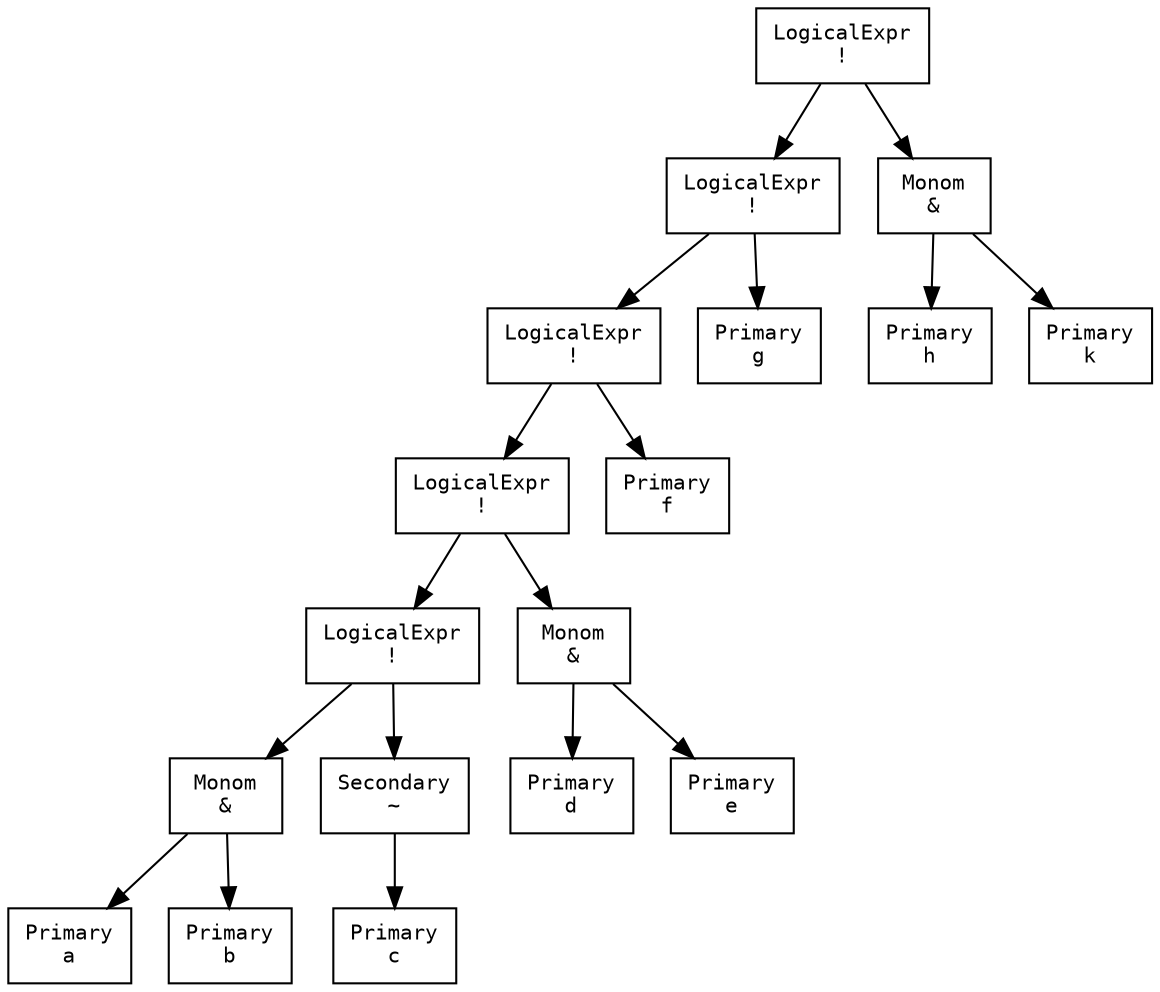 digraph AST {
  node [shape=box, fontname="Courier", fontsize=10];
  edge [fontname="Courier", fontsize=10];

  node0 [label="LogicalExpr\n!"];
  node1 [label="LogicalExpr\n!"];
  node2 [label="LogicalExpr\n!"];
  node3 [label="LogicalExpr\n!"];
  node4 [label="LogicalExpr\n!"];
  node5 [label="Monom\n&"];
  node6 [label="Primary\na"];
  node5 -> node6;
  node7 [label="Primary\nb"];
  node5 -> node7;
  node4 -> node5;
  node8 [label="Secondary\n~"];
  node9 [label="Primary\nc"];
  node8 -> node9;
  node4 -> node8;
  node3 -> node4;
  node10 [label="Monom\n&"];
  node11 [label="Primary\nd"];
  node10 -> node11;
  node12 [label="Primary\ne"];
  node10 -> node12;
  node3 -> node10;
  node2 -> node3;
  node13 [label="Primary\nf"];
  node2 -> node13;
  node1 -> node2;
  node14 [label="Primary\ng"];
  node1 -> node14;
  node0 -> node1;
  node15 [label="Monom\n&"];
  node16 [label="Primary\nh"];
  node15 -> node16;
  node17 [label="Primary\nk"];
  node15 -> node17;
  node0 -> node15;
}
